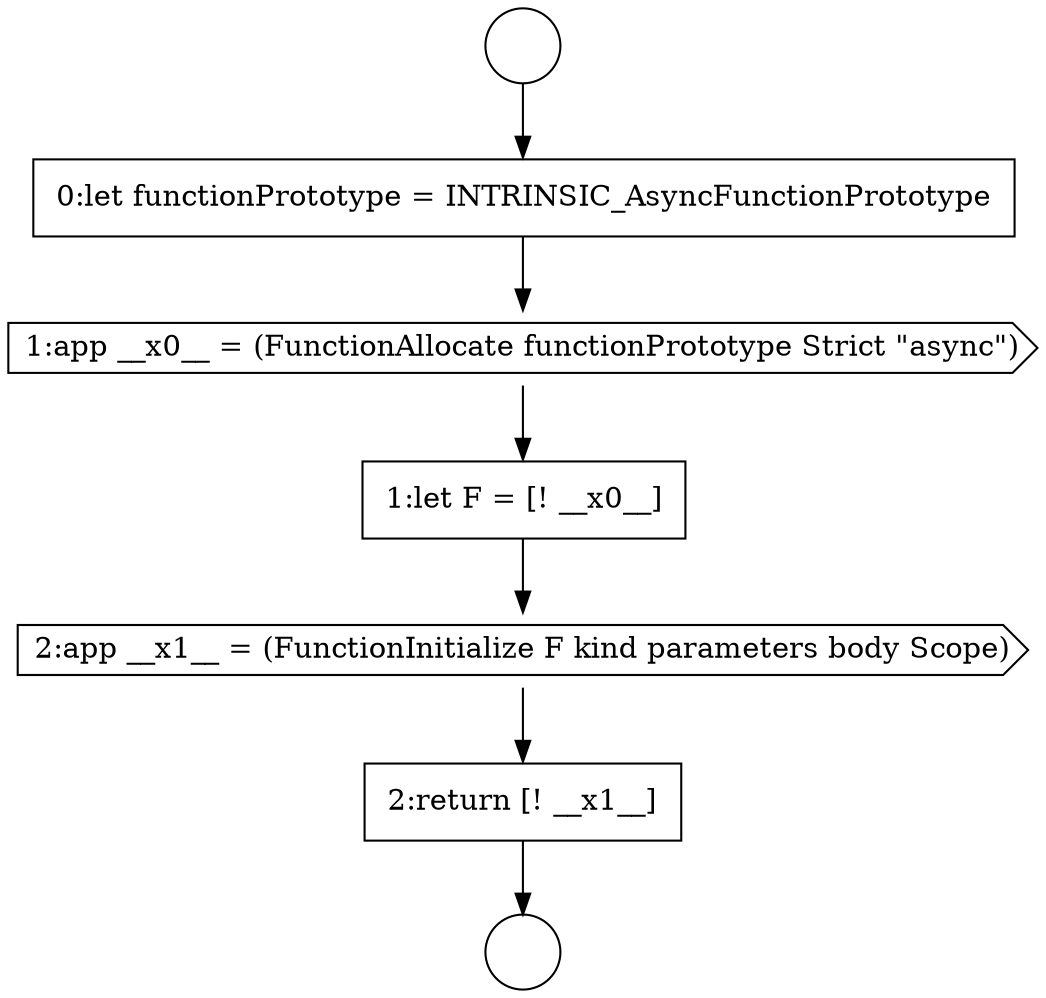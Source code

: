 digraph {
  node16651 [shape=circle label=" " color="black" fillcolor="white" style=filled]
  node16655 [shape=cds, label=<<font color="black">2:app __x1__ = (FunctionInitialize F kind parameters body Scope)</font>> color="black" fillcolor="white" style=filled]
  node16652 [shape=none, margin=0, label=<<font color="black">
    <table border="0" cellborder="1" cellspacing="0" cellpadding="10">
      <tr><td align="left">0:let functionPrototype = INTRINSIC_AsyncFunctionPrototype</td></tr>
    </table>
  </font>> color="black" fillcolor="white" style=filled]
  node16656 [shape=none, margin=0, label=<<font color="black">
    <table border="0" cellborder="1" cellspacing="0" cellpadding="10">
      <tr><td align="left">2:return [! __x1__]</td></tr>
    </table>
  </font>> color="black" fillcolor="white" style=filled]
  node16653 [shape=cds, label=<<font color="black">1:app __x0__ = (FunctionAllocate functionPrototype Strict &quot;async&quot;)</font>> color="black" fillcolor="white" style=filled]
  node16650 [shape=circle label=" " color="black" fillcolor="white" style=filled]
  node16654 [shape=none, margin=0, label=<<font color="black">
    <table border="0" cellborder="1" cellspacing="0" cellpadding="10">
      <tr><td align="left">1:let F = [! __x0__]</td></tr>
    </table>
  </font>> color="black" fillcolor="white" style=filled]
  node16655 -> node16656 [ color="black"]
  node16653 -> node16654 [ color="black"]
  node16656 -> node16651 [ color="black"]
  node16650 -> node16652 [ color="black"]
  node16652 -> node16653 [ color="black"]
  node16654 -> node16655 [ color="black"]
}
